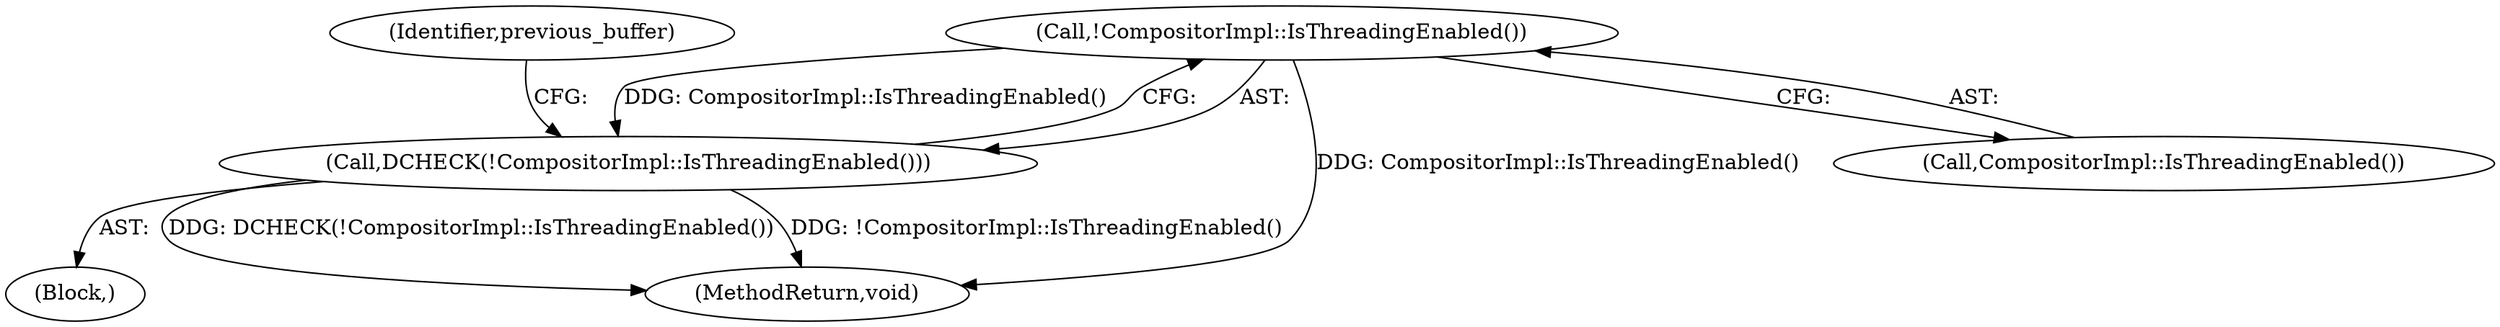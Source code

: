 digraph "0_Chrome_18d67244984a574ba2dd8779faabc0e3e34f4b76_16@API" {
"1000111" [label="(Call,!CompositorImpl::IsThreadingEnabled())"];
"1000110" [label="(Call,DCHECK(!CompositorImpl::IsThreadingEnabled()))"];
"1000177" [label="(MethodReturn,void)"];
"1000115" [label="(Identifier,previous_buffer)"];
"1000112" [label="(Call,CompositorImpl::IsThreadingEnabled())"];
"1000111" [label="(Call,!CompositorImpl::IsThreadingEnabled())"];
"1000105" [label="(Block,)"];
"1000110" [label="(Call,DCHECK(!CompositorImpl::IsThreadingEnabled()))"];
"1000111" -> "1000110"  [label="AST: "];
"1000111" -> "1000112"  [label="CFG: "];
"1000112" -> "1000111"  [label="AST: "];
"1000110" -> "1000111"  [label="CFG: "];
"1000111" -> "1000177"  [label="DDG: CompositorImpl::IsThreadingEnabled()"];
"1000111" -> "1000110"  [label="DDG: CompositorImpl::IsThreadingEnabled()"];
"1000110" -> "1000105"  [label="AST: "];
"1000115" -> "1000110"  [label="CFG: "];
"1000110" -> "1000177"  [label="DDG: DCHECK(!CompositorImpl::IsThreadingEnabled())"];
"1000110" -> "1000177"  [label="DDG: !CompositorImpl::IsThreadingEnabled()"];
}
